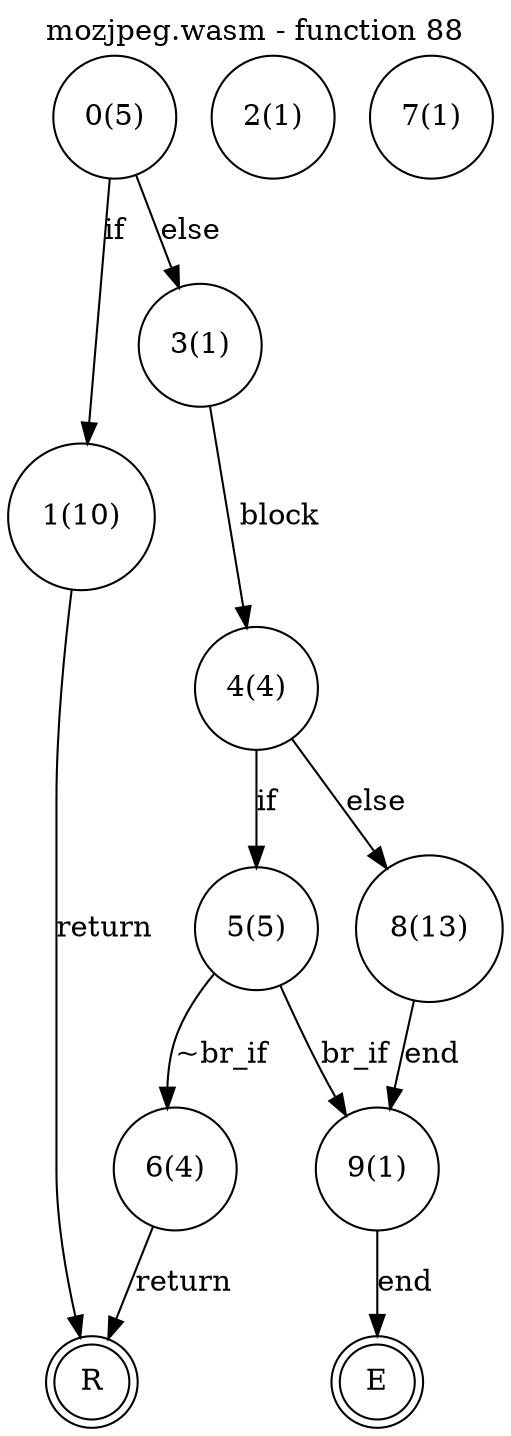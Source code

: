digraph finite_state_machine {
    label = "mozjpeg.wasm - function 88"
    labelloc =  t
    labelfontsize = 16
    labelfontcolor = black
    labelfontname = "Helvetica"
    node [shape = doublecircle]; E R ;
node [shape=circle, fontcolor=black, style="", label="0(5)"]0
node [shape=circle, fontcolor=black, style="", label="1(10)"]1
node [shape=circle, fontcolor=black, style="", label="2(1)"]2
node [shape=circle, fontcolor=black, style="", label="3(1)"]3
node [shape=circle, fontcolor=black, style="", label="4(4)"]4
node [shape=circle, fontcolor=black, style="", label="5(5)"]5
node [shape=circle, fontcolor=black, style="", label="6(4)"]6
node [shape=circle, fontcolor=black, style="", label="7(1)"]7
node [shape=circle, fontcolor=black, style="", label="8(13)"]8
node [shape=circle, fontcolor=black, style="", label="9(1)"]9
node [shape=circle, fontcolor=black, style="", label="E"]E
node [shape=circle, fontcolor=black, style="", label="R"]R
    0 -> 1[label="if"];
    0 -> 3[label="else"];
    1 -> R[label="return"];
    3 -> 4[label="block"];
    4 -> 5[label="if"];
    4 -> 8[label="else"];
    5 -> 6[label="~br_if"];
    5 -> 9[label="br_if"];
    6 -> R[label="return"];
    8 -> 9[label="end"];
    9 -> E[label="end"];
}
